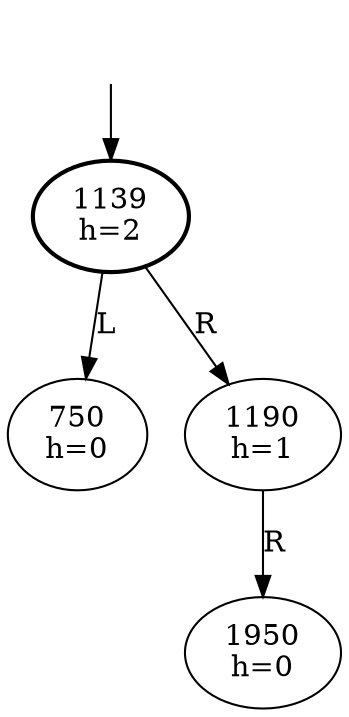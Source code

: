 digraph
 {
	Dummy [style=invis];
	Dummy -> 1139;
	1139 [penwidth=2];

	
      1139 [label="1139\nh=2"];

      1139 -> 750 [label="L"];
      750 [label="750\nh=0"];

      1139 -> 1190 [label="R"];
      1190 [label="1190\nh=1"];

      1190 -> 1950 [label="R"];
      1950 [label="1950\nh=0"];

}